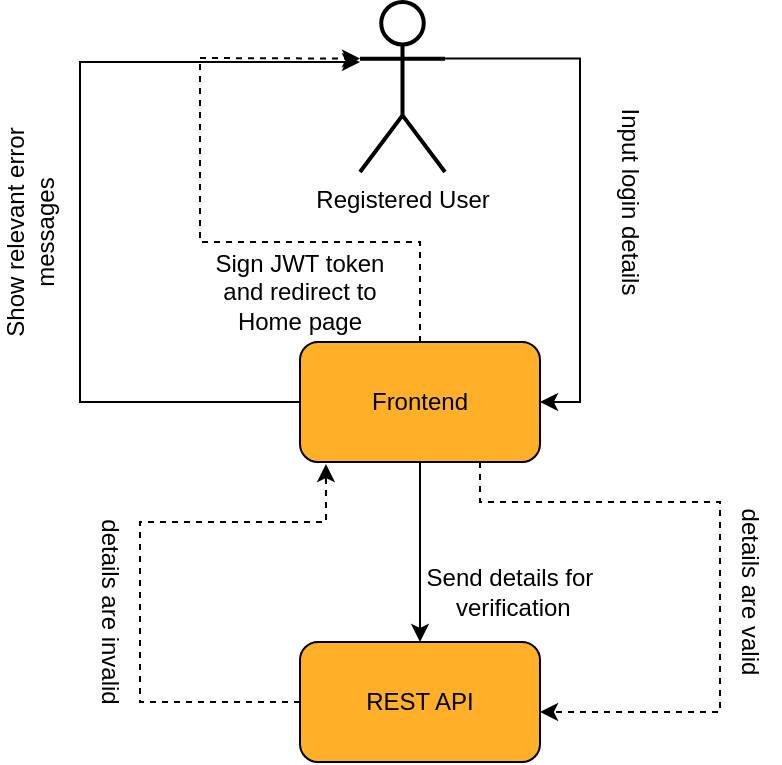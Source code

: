 <mxfile version="16.4.3" type="device"><diagram id="F_uD3UtcJA2wdpJ_TA3s" name="Page-1"><mxGraphModel dx="1454" dy="674" grid="1" gridSize="10" guides="1" tooltips="1" connect="1" arrows="1" fold="1" page="1" pageScale="1" pageWidth="850" pageHeight="1100" math="0" shadow="0"><root><mxCell id="0"/><mxCell id="1" parent="0"/><mxCell id="4iujhLgE1NfmNON63KTE-1" value="" style="group;fontSize=12;" parent="1" vertex="1" connectable="0"><mxGeometry x="-420" y="250" width="120" height="60" as="geometry"/></mxCell><mxCell id="4iujhLgE1NfmNON63KTE-2" value="" style="rounded=1;whiteSpace=wrap;html=1;fillColor=#FFAF28;fontSize=12;" parent="4iujhLgE1NfmNON63KTE-1" vertex="1"><mxGeometry width="120" height="60" as="geometry"/></mxCell><mxCell id="4iujhLgE1NfmNON63KTE-3" value="&lt;font style=&quot;font-size: 12px;&quot;&gt;Frontend&lt;/font&gt;" style="text;html=1;strokeColor=none;fillColor=none;align=center;verticalAlign=middle;whiteSpace=wrap;rounded=0;fontSize=12;" parent="4iujhLgE1NfmNON63KTE-1" vertex="1"><mxGeometry x="30" y="15" width="60" height="30" as="geometry"/></mxCell><mxCell id="4iujhLgE1NfmNON63KTE-4" value="" style="group;fontSize=12;" parent="1" vertex="1" connectable="0"><mxGeometry x="-420" y="400" width="120" height="60" as="geometry"/></mxCell><mxCell id="4iujhLgE1NfmNON63KTE-5" value="" style="rounded=1;whiteSpace=wrap;html=1;fillColor=#FFAF28;fontSize=12;" parent="4iujhLgE1NfmNON63KTE-4" vertex="1"><mxGeometry width="120" height="60" as="geometry"/></mxCell><mxCell id="4iujhLgE1NfmNON63KTE-6" value="&lt;font style=&quot;font-size: 12px;&quot;&gt;REST API&lt;/font&gt;" style="text;html=1;strokeColor=none;fillColor=none;align=center;verticalAlign=middle;whiteSpace=wrap;rounded=0;fontSize=12;" parent="4iujhLgE1NfmNON63KTE-4" vertex="1"><mxGeometry x="30" y="15" width="60" height="30" as="geometry"/></mxCell><mxCell id="tunXAnNBH9EJH7prJ2vn-2" style="edgeStyle=orthogonalEdgeStyle;rounded=0;orthogonalLoop=1;jettySize=auto;html=1;exitX=1;exitY=0.333;exitDx=0;exitDy=0;exitPerimeter=0;entryX=1;entryY=0.5;entryDx=0;entryDy=0;" edge="1" parent="1" source="4iujhLgE1NfmNON63KTE-11" target="4iujhLgE1NfmNON63KTE-2"><mxGeometry relative="1" as="geometry"/></mxCell><mxCell id="4iujhLgE1NfmNON63KTE-11" value="Registered User" style="shape=umlActor;verticalLabelPosition=bottom;verticalAlign=top;html=1;outlineConnect=0;rounded=1;strokeWidth=2;fontSize=12;" parent="1" vertex="1"><mxGeometry x="-390" y="80" width="42.5" height="85" as="geometry"/></mxCell><mxCell id="4iujhLgE1NfmNON63KTE-14" value="&lt;span style=&quot;background-color: rgb(255, 255, 255); font-size: 12px;&quot;&gt;Input login details&lt;/span&gt;" style="text;html=1;strokeColor=none;fillColor=none;align=center;verticalAlign=middle;whiteSpace=wrap;rounded=0;fontSize=12;rotation=90;" parent="1" vertex="1"><mxGeometry x="-330" y="165" width="150" height="30" as="geometry"/></mxCell><mxCell id="4iujhLgE1NfmNON63KTE-16" value="&lt;span style=&quot;background-color: rgb(255 , 255 , 255) ; font-size: 12px&quot;&gt;Send details for&lt;br&gt;&amp;nbsp;verification&lt;/span&gt;" style="text;html=1;strokeColor=none;fillColor=none;align=center;verticalAlign=middle;whiteSpace=wrap;rounded=0;fontSize=12;" parent="1" vertex="1"><mxGeometry x="-390" y="360" width="150" height="30" as="geometry"/></mxCell><mxCell id="4iujhLgE1NfmNON63KTE-18" value="&lt;span style=&quot;background-color: rgb(255, 255, 255); font-size: 12px;&quot;&gt;details are valid&lt;/span&gt;" style="text;html=1;strokeColor=none;fillColor=none;align=center;verticalAlign=middle;whiteSpace=wrap;rounded=0;fontSize=12;rotation=90;" parent="1" vertex="1"><mxGeometry x="-270" y="360" width="150" height="30" as="geometry"/></mxCell><mxCell id="4iujhLgE1NfmNON63KTE-21" value="&lt;span style=&quot;background-color: rgb(255, 255, 255); font-size: 12px;&quot;&gt;details are invalid&lt;/span&gt;" style="text;html=1;strokeColor=none;fillColor=none;align=center;verticalAlign=middle;whiteSpace=wrap;rounded=0;fontSize=12;rotation=90;" parent="1" vertex="1"><mxGeometry x="-590" y="370" width="150" height="30" as="geometry"/></mxCell><mxCell id="4iujhLgE1NfmNON63KTE-24" value="&lt;span style=&quot;background-color: rgb(255, 255, 255); font-size: 12px;&quot;&gt;Show relevant error messages&lt;/span&gt;" style="text;html=1;strokeColor=none;fillColor=none;align=center;verticalAlign=middle;whiteSpace=wrap;rounded=0;fontSize=12;rotation=-90;" parent="1" vertex="1"><mxGeometry x="-630" y="180" width="150" height="30" as="geometry"/></mxCell><mxCell id="4iujhLgE1NfmNON63KTE-30" value="" style="endArrow=classic;html=1;rounded=0;strokeWidth=1;jumpSize=6;dashed=1;fontSize=12;exitX=0.5;exitY=0;exitDx=0;exitDy=0;entryX=0;entryY=0.333;entryDx=0;entryDy=0;entryPerimeter=0;" parent="1" edge="1" target="4iujhLgE1NfmNON63KTE-11" source="4iujhLgE1NfmNON63KTE-2"><mxGeometry width="50" height="50" relative="1" as="geometry"><mxPoint x="-420" y="279.5" as="sourcePoint"/><mxPoint x="-490" y="190" as="targetPoint"/><Array as="points"><mxPoint x="-360" y="200"/><mxPoint x="-470" y="200"/><mxPoint x="-470" y="108"/></Array></mxGeometry></mxCell><mxCell id="4iujhLgE1NfmNON63KTE-31" value="&lt;span style=&quot;background-color: rgb(255, 255, 255); font-size: 12px;&quot;&gt;Sign JWT token and redirect to Home page&lt;/span&gt;" style="text;html=1;strokeColor=none;fillColor=none;align=center;verticalAlign=middle;whiteSpace=wrap;rounded=0;fontSize=12;rotation=0;" parent="1" vertex="1"><mxGeometry x="-470" y="220" width="100" height="10" as="geometry"/></mxCell><mxCell id="tunXAnNBH9EJH7prJ2vn-3" value="" style="edgeStyle=orthogonalEdgeStyle;rounded=0;orthogonalLoop=1;jettySize=auto;html=1;entryX=0.5;entryY=0;entryDx=0;entryDy=0;" edge="1" parent="1" source="4iujhLgE1NfmNON63KTE-2" target="4iujhLgE1NfmNON63KTE-5"><mxGeometry relative="1" as="geometry"><mxPoint x="-360" y="410" as="targetPoint"/><Array as="points"><mxPoint x="-360" y="390"/><mxPoint x="-360" y="390"/></Array></mxGeometry></mxCell><mxCell id="tunXAnNBH9EJH7prJ2vn-6" value="" style="endArrow=classic;html=1;rounded=0;strokeWidth=1;jumpSize=6;dashed=1;fontSize=12;exitX=0;exitY=0.5;exitDx=0;exitDy=0;entryX=0.108;entryY=1.017;entryDx=0;entryDy=0;entryPerimeter=0;" edge="1" parent="1" source="4iujhLgE1NfmNON63KTE-5" target="4iujhLgE1NfmNON63KTE-2"><mxGeometry width="50" height="50" relative="1" as="geometry"><mxPoint x="-450.12" y="471.08" as="sourcePoint"/><mxPoint x="-420" y="293.833" as="targetPoint"/><Array as="points"><mxPoint x="-500" y="430"/><mxPoint x="-500" y="340"/><mxPoint x="-407" y="340"/></Array></mxGeometry></mxCell><mxCell id="tunXAnNBH9EJH7prJ2vn-7" value="" style="endArrow=classic;html=1;rounded=0;strokeWidth=1;jumpSize=6;dashed=1;fontSize=12;entryX=1;entryY=0.583;entryDx=0;entryDy=0;entryPerimeter=0;exitX=0.75;exitY=1;exitDx=0;exitDy=0;" edge="1" parent="1" source="4iujhLgE1NfmNON63KTE-2" target="4iujhLgE1NfmNON63KTE-5"><mxGeometry width="50" height="50" relative="1" as="geometry"><mxPoint x="-330" y="313" as="sourcePoint"/><mxPoint x="-190.0" y="306.333" as="targetPoint"/><Array as="points"><mxPoint x="-330" y="330"/><mxPoint x="-210" y="330"/><mxPoint x="-210" y="340"/><mxPoint x="-210" y="435"/></Array></mxGeometry></mxCell><mxCell id="tunXAnNBH9EJH7prJ2vn-8" style="edgeStyle=orthogonalEdgeStyle;rounded=0;orthogonalLoop=1;jettySize=auto;html=1;exitX=0;exitY=0.5;exitDx=0;exitDy=0;" edge="1" parent="1" source="4iujhLgE1NfmNON63KTE-2"><mxGeometry relative="1" as="geometry"><mxPoint x="-390.0" y="110.0" as="targetPoint"/><Array as="points"><mxPoint x="-530" y="280"/><mxPoint x="-530" y="110"/></Array></mxGeometry></mxCell></root></mxGraphModel></diagram></mxfile>